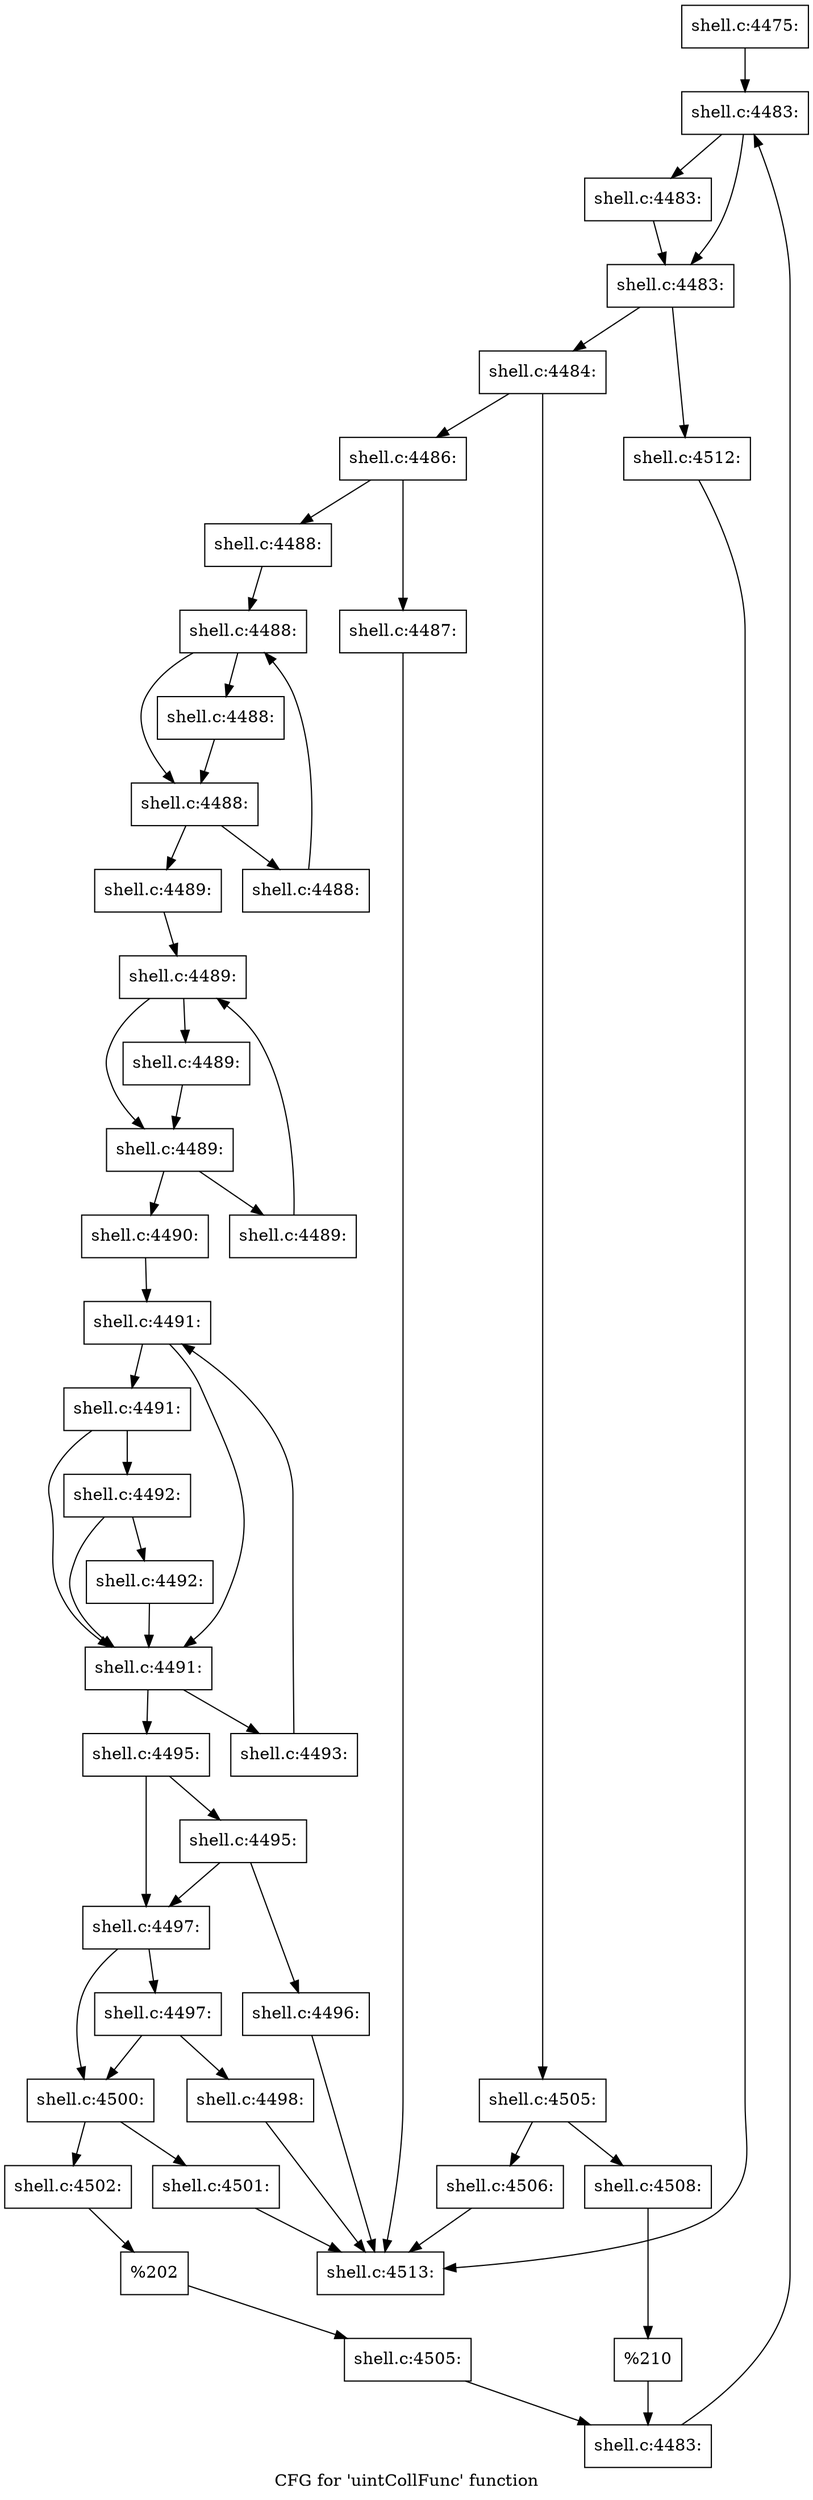 digraph "CFG for 'uintCollFunc' function" {
	label="CFG for 'uintCollFunc' function";

	Node0x5602769411d0 [shape=record,label="{shell.c:4475:}"];
	Node0x5602769411d0 -> Node0x560276943940;
	Node0x560276943940 [shape=record,label="{shell.c:4483:}"];
	Node0x560276943940 -> Node0x560276943b70;
	Node0x560276943940 -> Node0x560276943b20;
	Node0x560276943b70 [shape=record,label="{shell.c:4483:}"];
	Node0x560276943b70 -> Node0x560276943b20;
	Node0x560276943b20 [shape=record,label="{shell.c:4483:}"];
	Node0x560276943b20 -> Node0x560276944230;
	Node0x560276943b20 -> Node0x560276943aa0;
	Node0x560276944230 [shape=record,label="{shell.c:4484:}"];
	Node0x560276944230 -> Node0x560276944b60;
	Node0x560276944230 -> Node0x560276944c00;
	Node0x560276944b60 [shape=record,label="{shell.c:4486:}"];
	Node0x560276944b60 -> Node0x560276945880;
	Node0x560276944b60 -> Node0x560276945830;
	Node0x560276945830 [shape=record,label="{shell.c:4487:}"];
	Node0x560276945830 -> Node0x5602769412c0;
	Node0x560276945880 [shape=record,label="{shell.c:4488:}"];
	Node0x560276945880 -> Node0x5602769462b0;
	Node0x5602769462b0 [shape=record,label="{shell.c:4488:}"];
	Node0x5602769462b0 -> Node0x5602769464e0;
	Node0x5602769462b0 -> Node0x560276946490;
	Node0x5602769464e0 [shape=record,label="{shell.c:4488:}"];
	Node0x5602769464e0 -> Node0x560276946490;
	Node0x560276946490 [shape=record,label="{shell.c:4488:}"];
	Node0x560276946490 -> Node0x560276946df0;
	Node0x560276946490 -> Node0x560276946410;
	Node0x560276946df0 [shape=record,label="{shell.c:4488:}"];
	Node0x560276946df0 -> Node0x5602769462b0;
	Node0x560276946410 [shape=record,label="{shell.c:4489:}"];
	Node0x560276946410 -> Node0x5602769472f0;
	Node0x5602769472f0 [shape=record,label="{shell.c:4489:}"];
	Node0x5602769472f0 -> Node0x5602769474b0;
	Node0x5602769472f0 -> Node0x560276947460;
	Node0x5602769474b0 [shape=record,label="{shell.c:4489:}"];
	Node0x5602769474b0 -> Node0x560276947460;
	Node0x560276947460 [shape=record,label="{shell.c:4489:}"];
	Node0x560276947460 -> Node0x560276947d60;
	Node0x560276947460 -> Node0x5602769473e0;
	Node0x560276947d60 [shape=record,label="{shell.c:4489:}"];
	Node0x560276947d60 -> Node0x5602769472f0;
	Node0x5602769473e0 [shape=record,label="{shell.c:4490:}"];
	Node0x5602769473e0 -> Node0x560276948280;
	Node0x560276948280 [shape=record,label="{shell.c:4491:}"];
	Node0x560276948280 -> Node0x560276948510;
	Node0x560276948280 -> Node0x5602769483f0;
	Node0x560276948510 [shape=record,label="{shell.c:4491:}"];
	Node0x560276948510 -> Node0x560276948490;
	Node0x560276948510 -> Node0x5602769483f0;
	Node0x560276948490 [shape=record,label="{shell.c:4492:}"];
	Node0x560276948490 -> Node0x560276948440;
	Node0x560276948490 -> Node0x5602769483f0;
	Node0x560276948440 [shape=record,label="{shell.c:4492:}"];
	Node0x560276948440 -> Node0x5602769483f0;
	Node0x5602769483f0 [shape=record,label="{shell.c:4491:}"];
	Node0x5602769483f0 -> Node0x56027694a020;
	Node0x5602769483f0 -> Node0x560276948370;
	Node0x56027694a020 [shape=record,label="{shell.c:4493:}"];
	Node0x56027694a020 -> Node0x560276948280;
	Node0x560276948370 [shape=record,label="{shell.c:4495:}"];
	Node0x560276948370 -> Node0x56027694a600;
	Node0x560276948370 -> Node0x56027694a5b0;
	Node0x56027694a600 [shape=record,label="{shell.c:4495:}"];
	Node0x56027694a600 -> Node0x56027694a510;
	Node0x56027694a600 -> Node0x56027694a5b0;
	Node0x56027694a510 [shape=record,label="{shell.c:4496:}"];
	Node0x56027694a510 -> Node0x5602769412c0;
	Node0x56027694a5b0 [shape=record,label="{shell.c:4497:}"];
	Node0x56027694a5b0 -> Node0x56027694b640;
	Node0x56027694a5b0 -> Node0x56027694b5f0;
	Node0x56027694b640 [shape=record,label="{shell.c:4497:}"];
	Node0x56027694b640 -> Node0x56027694b550;
	Node0x56027694b640 -> Node0x56027694b5f0;
	Node0x56027694b550 [shape=record,label="{shell.c:4498:}"];
	Node0x56027694b550 -> Node0x5602769412c0;
	Node0x56027694b5f0 [shape=record,label="{shell.c:4500:}"];
	Node0x56027694b5f0 -> Node0x56027694ce80;
	Node0x56027694b5f0 -> Node0x56027694ced0;
	Node0x56027694ce80 [shape=record,label="{shell.c:4501:}"];
	Node0x56027694ce80 -> Node0x5602769412c0;
	Node0x56027694ced0 [shape=record,label="{shell.c:4502:}"];
	Node0x56027694ced0 -> Node0x56027694b5a0;
	Node0x56027694b5a0 [shape=record,label="{%202}"];
	Node0x56027694b5a0 -> Node0x56027694a560;
	Node0x56027694a560 [shape=record,label="{shell.c:4505:}"];
	Node0x56027694a560 -> Node0x560276944bb0;
	Node0x560276944c00 [shape=record,label="{shell.c:4505:}"];
	Node0x560276944c00 -> Node0x56027694db00;
	Node0x560276944c00 -> Node0x56027694dba0;
	Node0x56027694db00 [shape=record,label="{shell.c:4506:}"];
	Node0x56027694db00 -> Node0x5602769412c0;
	Node0x56027694dba0 [shape=record,label="{shell.c:4508:}"];
	Node0x56027694dba0 -> Node0x56027694db50;
	Node0x56027694db50 [shape=record,label="{%210}"];
	Node0x56027694db50 -> Node0x560276944bb0;
	Node0x560276944bb0 [shape=record,label="{shell.c:4483:}"];
	Node0x560276944bb0 -> Node0x560276943940;
	Node0x560276943aa0 [shape=record,label="{shell.c:4512:}"];
	Node0x560276943aa0 -> Node0x5602769412c0;
	Node0x5602769412c0 [shape=record,label="{shell.c:4513:}"];
}
